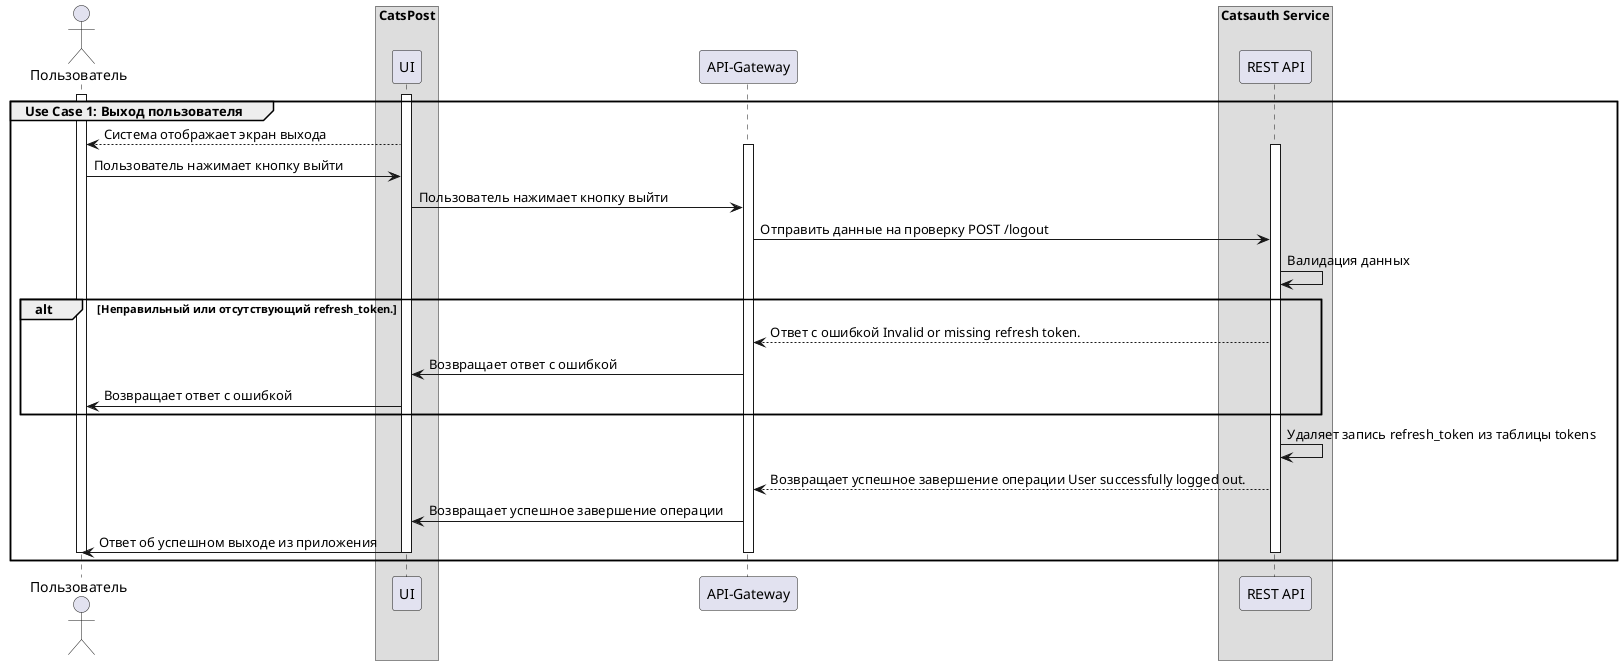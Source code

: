 @startuml
actor "Пользователь" as User
box "CatsPost"
    participant "UI" as UI
end box
participant "API-Gateway" as Gateway
box "Catsauth Service"
participant "REST API" as REST
end box



group Use Case 1: Выход пользователя
activate User
activate UI
User <-- UI: Система отображает экран выхода
activate Gateway
activate REST
User -> UI: Пользователь нажимает кнопку выйти
UI -> Gateway: Пользователь нажимает кнопку выйти
Gateway -> REST: Отправить данные на проверку POST /logout
REST -> REST: Валидация данных
alt Неправильный или отсутствующий refresh_token.
REST --> Gateway: Ответ с ошибкой Invalid or missing refresh token.
Gateway -> UI: Возвращает ответ с ошибкой
UI-> User: Возвращает ответ с ошибкой
end
REST -> REST: Удаляет запись refresh_token из таблицы tokens
REST --> Gateway : Возвращает успешное завершение операции User successfully logged out.
Gateway -> UI: Возвращает успешное завершение операции
UI -> User: Ответ об успешном выходе из приложения
deactivate User
deactivate UI
deactivate Gateway
deactivate REST
end group
@enduml
